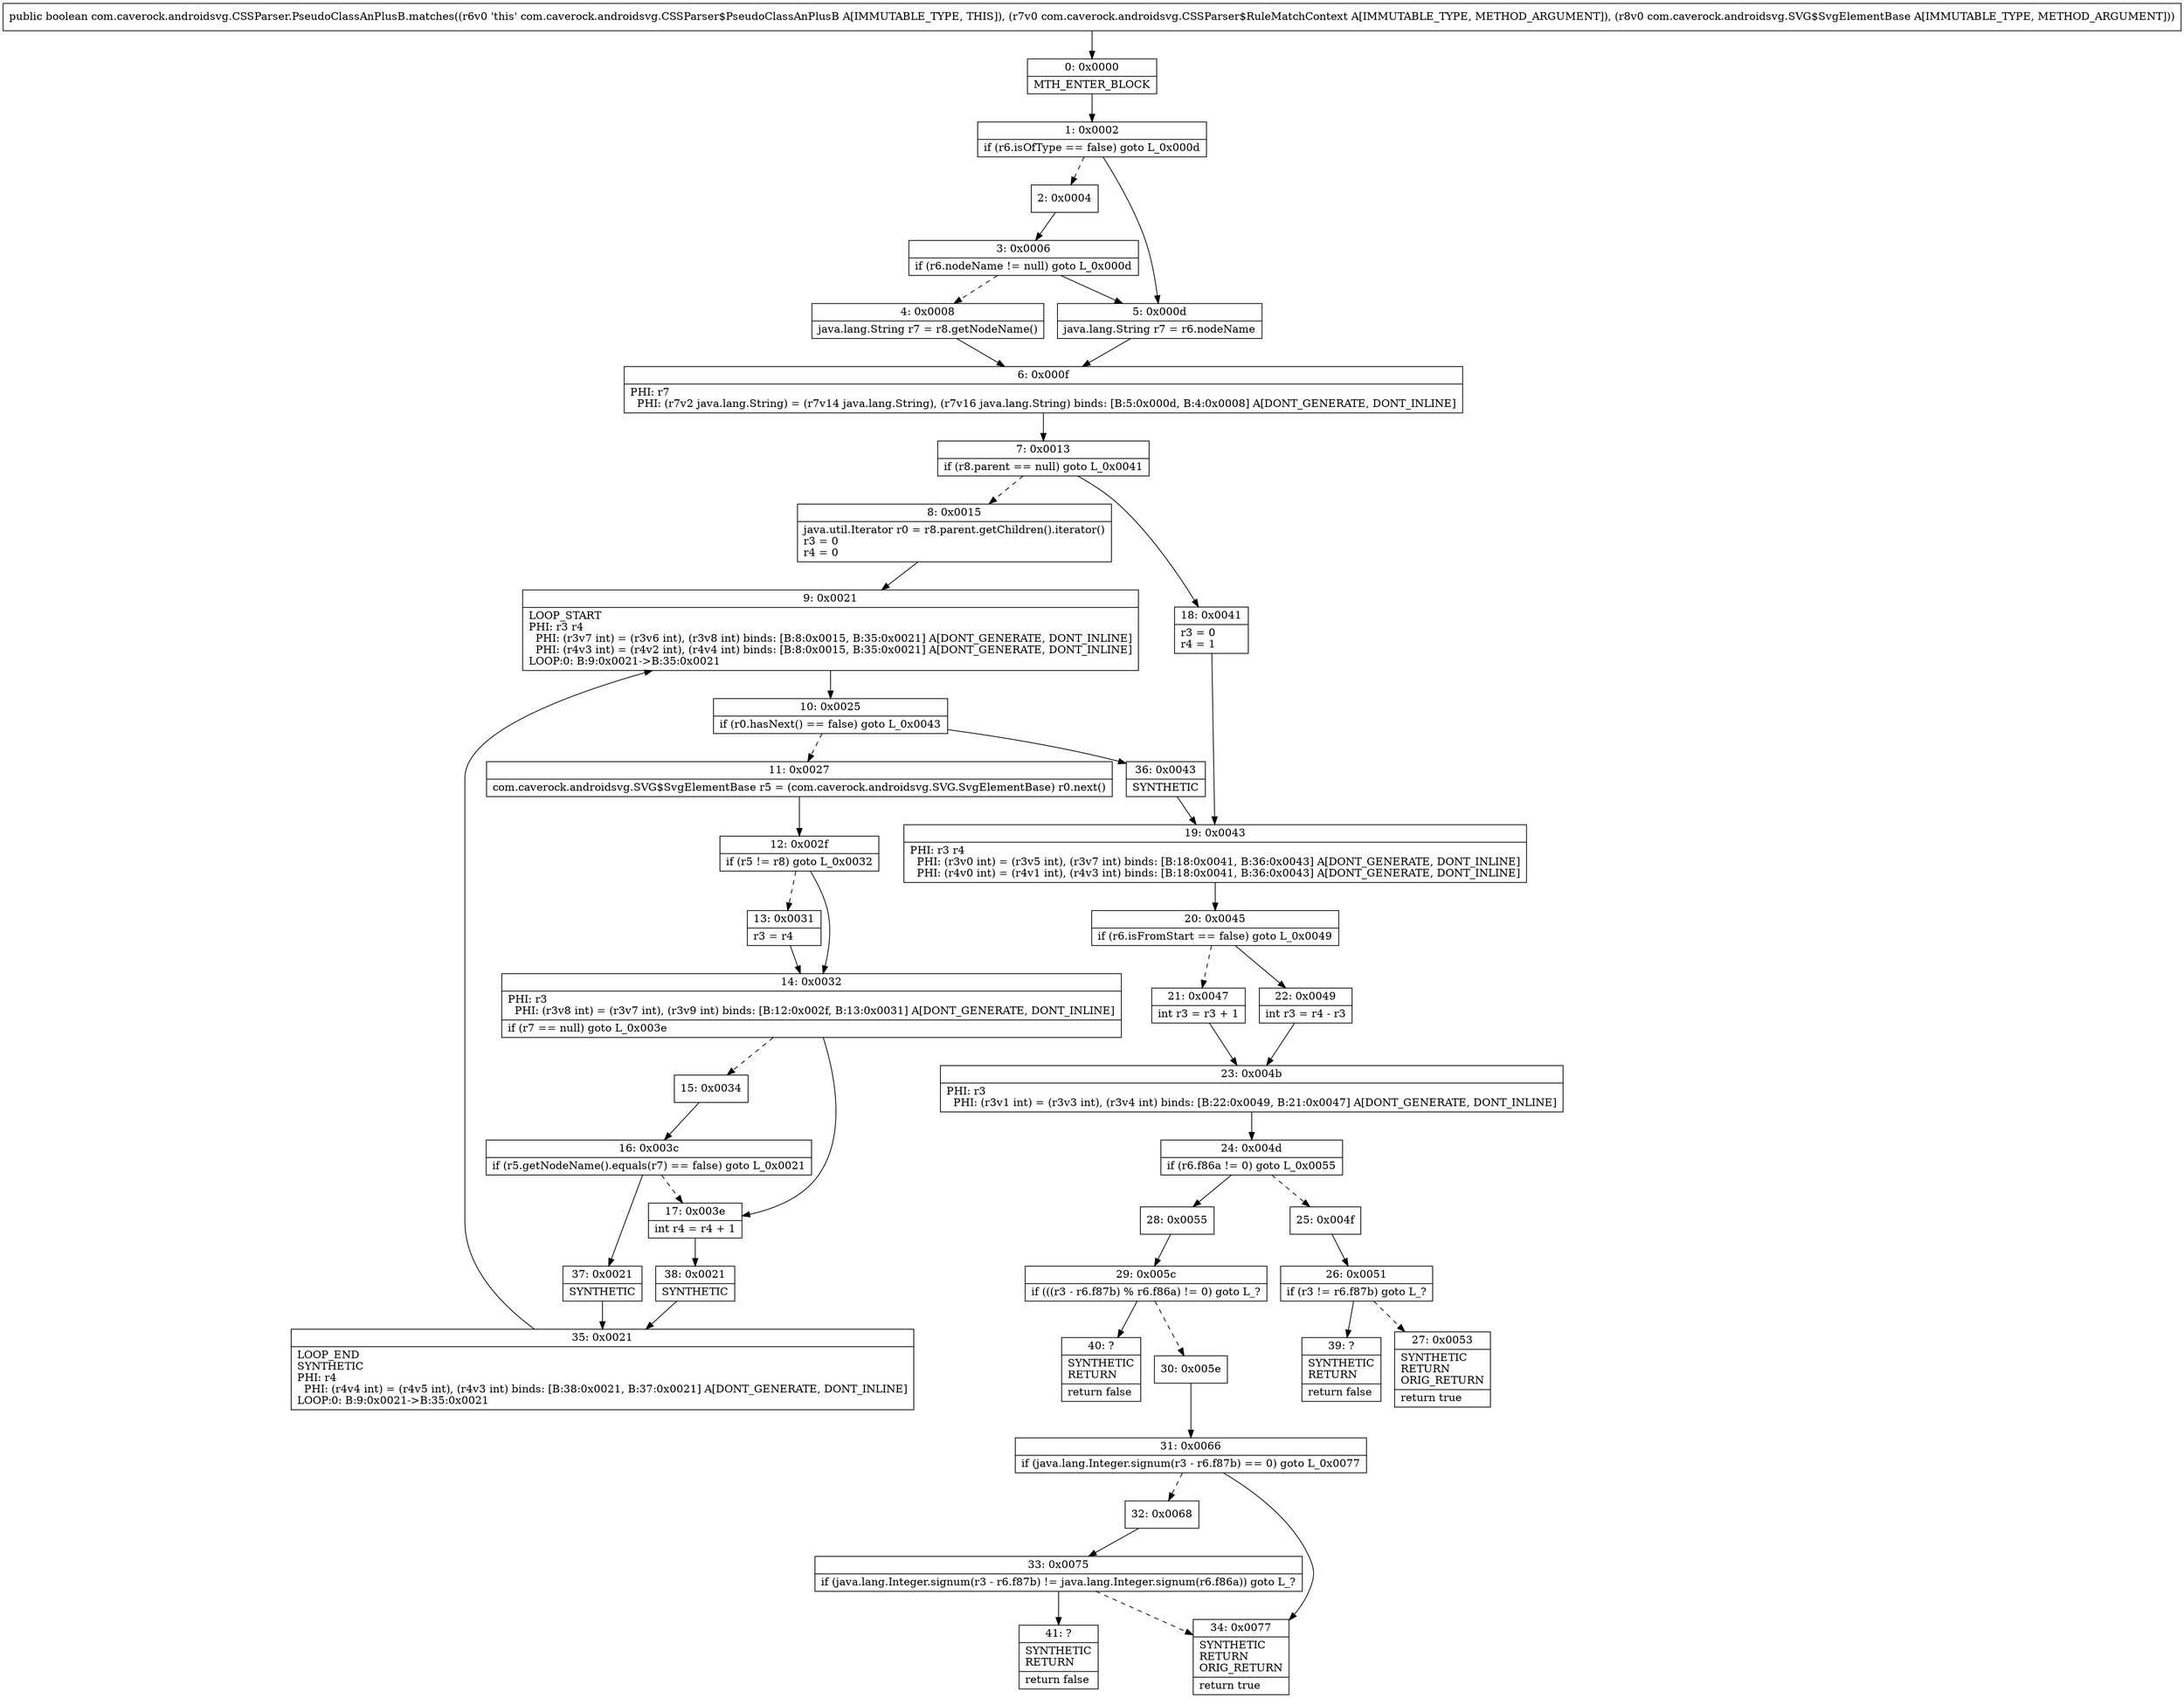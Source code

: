 digraph "CFG forcom.caverock.androidsvg.CSSParser.PseudoClassAnPlusB.matches(Lcom\/caverock\/androidsvg\/CSSParser$RuleMatchContext;Lcom\/caverock\/androidsvg\/SVG$SvgElementBase;)Z" {
Node_0 [shape=record,label="{0\:\ 0x0000|MTH_ENTER_BLOCK\l}"];
Node_1 [shape=record,label="{1\:\ 0x0002|if (r6.isOfType == false) goto L_0x000d\l}"];
Node_2 [shape=record,label="{2\:\ 0x0004}"];
Node_3 [shape=record,label="{3\:\ 0x0006|if (r6.nodeName != null) goto L_0x000d\l}"];
Node_4 [shape=record,label="{4\:\ 0x0008|java.lang.String r7 = r8.getNodeName()\l}"];
Node_5 [shape=record,label="{5\:\ 0x000d|java.lang.String r7 = r6.nodeName\l}"];
Node_6 [shape=record,label="{6\:\ 0x000f|PHI: r7 \l  PHI: (r7v2 java.lang.String) = (r7v14 java.lang.String), (r7v16 java.lang.String) binds: [B:5:0x000d, B:4:0x0008] A[DONT_GENERATE, DONT_INLINE]\l}"];
Node_7 [shape=record,label="{7\:\ 0x0013|if (r8.parent == null) goto L_0x0041\l}"];
Node_8 [shape=record,label="{8\:\ 0x0015|java.util.Iterator r0 = r8.parent.getChildren().iterator()\lr3 = 0\lr4 = 0\l}"];
Node_9 [shape=record,label="{9\:\ 0x0021|LOOP_START\lPHI: r3 r4 \l  PHI: (r3v7 int) = (r3v6 int), (r3v8 int) binds: [B:8:0x0015, B:35:0x0021] A[DONT_GENERATE, DONT_INLINE]\l  PHI: (r4v3 int) = (r4v2 int), (r4v4 int) binds: [B:8:0x0015, B:35:0x0021] A[DONT_GENERATE, DONT_INLINE]\lLOOP:0: B:9:0x0021\-\>B:35:0x0021\l}"];
Node_10 [shape=record,label="{10\:\ 0x0025|if (r0.hasNext() == false) goto L_0x0043\l}"];
Node_11 [shape=record,label="{11\:\ 0x0027|com.caverock.androidsvg.SVG$SvgElementBase r5 = (com.caverock.androidsvg.SVG.SvgElementBase) r0.next()\l}"];
Node_12 [shape=record,label="{12\:\ 0x002f|if (r5 != r8) goto L_0x0032\l}"];
Node_13 [shape=record,label="{13\:\ 0x0031|r3 = r4\l}"];
Node_14 [shape=record,label="{14\:\ 0x0032|PHI: r3 \l  PHI: (r3v8 int) = (r3v7 int), (r3v9 int) binds: [B:12:0x002f, B:13:0x0031] A[DONT_GENERATE, DONT_INLINE]\l|if (r7 == null) goto L_0x003e\l}"];
Node_15 [shape=record,label="{15\:\ 0x0034}"];
Node_16 [shape=record,label="{16\:\ 0x003c|if (r5.getNodeName().equals(r7) == false) goto L_0x0021\l}"];
Node_17 [shape=record,label="{17\:\ 0x003e|int r4 = r4 + 1\l}"];
Node_18 [shape=record,label="{18\:\ 0x0041|r3 = 0\lr4 = 1\l}"];
Node_19 [shape=record,label="{19\:\ 0x0043|PHI: r3 r4 \l  PHI: (r3v0 int) = (r3v5 int), (r3v7 int) binds: [B:18:0x0041, B:36:0x0043] A[DONT_GENERATE, DONT_INLINE]\l  PHI: (r4v0 int) = (r4v1 int), (r4v3 int) binds: [B:18:0x0041, B:36:0x0043] A[DONT_GENERATE, DONT_INLINE]\l}"];
Node_20 [shape=record,label="{20\:\ 0x0045|if (r6.isFromStart == false) goto L_0x0049\l}"];
Node_21 [shape=record,label="{21\:\ 0x0047|int r3 = r3 + 1\l}"];
Node_22 [shape=record,label="{22\:\ 0x0049|int r3 = r4 \- r3\l}"];
Node_23 [shape=record,label="{23\:\ 0x004b|PHI: r3 \l  PHI: (r3v1 int) = (r3v3 int), (r3v4 int) binds: [B:22:0x0049, B:21:0x0047] A[DONT_GENERATE, DONT_INLINE]\l}"];
Node_24 [shape=record,label="{24\:\ 0x004d|if (r6.f86a != 0) goto L_0x0055\l}"];
Node_25 [shape=record,label="{25\:\ 0x004f}"];
Node_26 [shape=record,label="{26\:\ 0x0051|if (r3 != r6.f87b) goto L_?\l}"];
Node_27 [shape=record,label="{27\:\ 0x0053|SYNTHETIC\lRETURN\lORIG_RETURN\l|return true\l}"];
Node_28 [shape=record,label="{28\:\ 0x0055}"];
Node_29 [shape=record,label="{29\:\ 0x005c|if (((r3 \- r6.f87b) % r6.f86a) != 0) goto L_?\l}"];
Node_30 [shape=record,label="{30\:\ 0x005e}"];
Node_31 [shape=record,label="{31\:\ 0x0066|if (java.lang.Integer.signum(r3 \- r6.f87b) == 0) goto L_0x0077\l}"];
Node_32 [shape=record,label="{32\:\ 0x0068}"];
Node_33 [shape=record,label="{33\:\ 0x0075|if (java.lang.Integer.signum(r3 \- r6.f87b) != java.lang.Integer.signum(r6.f86a)) goto L_?\l}"];
Node_34 [shape=record,label="{34\:\ 0x0077|SYNTHETIC\lRETURN\lORIG_RETURN\l|return true\l}"];
Node_35 [shape=record,label="{35\:\ 0x0021|LOOP_END\lSYNTHETIC\lPHI: r4 \l  PHI: (r4v4 int) = (r4v5 int), (r4v3 int) binds: [B:38:0x0021, B:37:0x0021] A[DONT_GENERATE, DONT_INLINE]\lLOOP:0: B:9:0x0021\-\>B:35:0x0021\l}"];
Node_36 [shape=record,label="{36\:\ 0x0043|SYNTHETIC\l}"];
Node_37 [shape=record,label="{37\:\ 0x0021|SYNTHETIC\l}"];
Node_38 [shape=record,label="{38\:\ 0x0021|SYNTHETIC\l}"];
Node_39 [shape=record,label="{39\:\ ?|SYNTHETIC\lRETURN\l|return false\l}"];
Node_40 [shape=record,label="{40\:\ ?|SYNTHETIC\lRETURN\l|return false\l}"];
Node_41 [shape=record,label="{41\:\ ?|SYNTHETIC\lRETURN\l|return false\l}"];
MethodNode[shape=record,label="{public boolean com.caverock.androidsvg.CSSParser.PseudoClassAnPlusB.matches((r6v0 'this' com.caverock.androidsvg.CSSParser$PseudoClassAnPlusB A[IMMUTABLE_TYPE, THIS]), (r7v0 com.caverock.androidsvg.CSSParser$RuleMatchContext A[IMMUTABLE_TYPE, METHOD_ARGUMENT]), (r8v0 com.caverock.androidsvg.SVG$SvgElementBase A[IMMUTABLE_TYPE, METHOD_ARGUMENT])) }"];
MethodNode -> Node_0;
Node_0 -> Node_1;
Node_1 -> Node_2[style=dashed];
Node_1 -> Node_5;
Node_2 -> Node_3;
Node_3 -> Node_4[style=dashed];
Node_3 -> Node_5;
Node_4 -> Node_6;
Node_5 -> Node_6;
Node_6 -> Node_7;
Node_7 -> Node_8[style=dashed];
Node_7 -> Node_18;
Node_8 -> Node_9;
Node_9 -> Node_10;
Node_10 -> Node_11[style=dashed];
Node_10 -> Node_36;
Node_11 -> Node_12;
Node_12 -> Node_13[style=dashed];
Node_12 -> Node_14;
Node_13 -> Node_14;
Node_14 -> Node_15[style=dashed];
Node_14 -> Node_17;
Node_15 -> Node_16;
Node_16 -> Node_17[style=dashed];
Node_16 -> Node_37;
Node_17 -> Node_38;
Node_18 -> Node_19;
Node_19 -> Node_20;
Node_20 -> Node_21[style=dashed];
Node_20 -> Node_22;
Node_21 -> Node_23;
Node_22 -> Node_23;
Node_23 -> Node_24;
Node_24 -> Node_25[style=dashed];
Node_24 -> Node_28;
Node_25 -> Node_26;
Node_26 -> Node_27[style=dashed];
Node_26 -> Node_39;
Node_28 -> Node_29;
Node_29 -> Node_30[style=dashed];
Node_29 -> Node_40;
Node_30 -> Node_31;
Node_31 -> Node_32[style=dashed];
Node_31 -> Node_34;
Node_32 -> Node_33;
Node_33 -> Node_34[style=dashed];
Node_33 -> Node_41;
Node_35 -> Node_9;
Node_36 -> Node_19;
Node_37 -> Node_35;
Node_38 -> Node_35;
}

